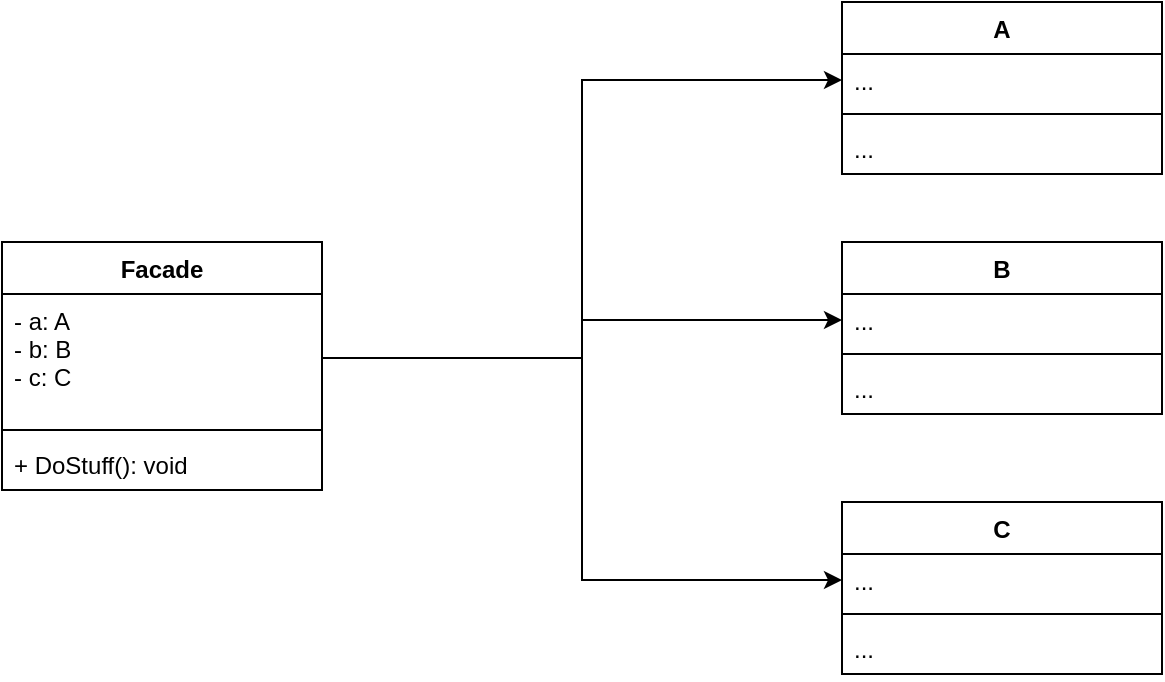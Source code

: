 <mxfile version="13.3.1" type="device"><diagram id="ppSJ3fV0tv8TX09cuetF" name="Page-1"><mxGraphModel dx="1422" dy="816" grid="1" gridSize="10" guides="1" tooltips="1" connect="1" arrows="1" fold="1" page="1" pageScale="1" pageWidth="850" pageHeight="1100" math="0" shadow="0"><root><mxCell id="0"/><mxCell id="1" parent="0"/><mxCell id="gfE9YRHEHj0nN7f9CpJF-1" value="A" style="swimlane;fontStyle=1;align=center;verticalAlign=top;childLayout=stackLayout;horizontal=1;startSize=26;horizontalStack=0;resizeParent=1;resizeParentMax=0;resizeLast=0;collapsible=1;marginBottom=0;" vertex="1" parent="1"><mxGeometry x="570" y="60" width="160" height="86" as="geometry"/></mxCell><mxCell id="gfE9YRHEHj0nN7f9CpJF-2" value="..." style="text;strokeColor=none;fillColor=none;align=left;verticalAlign=top;spacingLeft=4;spacingRight=4;overflow=hidden;rotatable=0;points=[[0,0.5],[1,0.5]];portConstraint=eastwest;" vertex="1" parent="gfE9YRHEHj0nN7f9CpJF-1"><mxGeometry y="26" width="160" height="26" as="geometry"/></mxCell><mxCell id="gfE9YRHEHj0nN7f9CpJF-3" value="" style="line;strokeWidth=1;fillColor=none;align=left;verticalAlign=middle;spacingTop=-1;spacingLeft=3;spacingRight=3;rotatable=0;labelPosition=right;points=[];portConstraint=eastwest;" vertex="1" parent="gfE9YRHEHj0nN7f9CpJF-1"><mxGeometry y="52" width="160" height="8" as="geometry"/></mxCell><mxCell id="gfE9YRHEHj0nN7f9CpJF-4" value="..." style="text;strokeColor=none;fillColor=none;align=left;verticalAlign=top;spacingLeft=4;spacingRight=4;overflow=hidden;rotatable=0;points=[[0,0.5],[1,0.5]];portConstraint=eastwest;" vertex="1" parent="gfE9YRHEHj0nN7f9CpJF-1"><mxGeometry y="60" width="160" height="26" as="geometry"/></mxCell><mxCell id="gfE9YRHEHj0nN7f9CpJF-5" value="B" style="swimlane;fontStyle=1;align=center;verticalAlign=top;childLayout=stackLayout;horizontal=1;startSize=26;horizontalStack=0;resizeParent=1;resizeParentMax=0;resizeLast=0;collapsible=1;marginBottom=0;" vertex="1" parent="1"><mxGeometry x="570" y="180" width="160" height="86" as="geometry"/></mxCell><mxCell id="gfE9YRHEHj0nN7f9CpJF-6" value="..." style="text;strokeColor=none;fillColor=none;align=left;verticalAlign=top;spacingLeft=4;spacingRight=4;overflow=hidden;rotatable=0;points=[[0,0.5],[1,0.5]];portConstraint=eastwest;" vertex="1" parent="gfE9YRHEHj0nN7f9CpJF-5"><mxGeometry y="26" width="160" height="26" as="geometry"/></mxCell><mxCell id="gfE9YRHEHj0nN7f9CpJF-7" value="" style="line;strokeWidth=1;fillColor=none;align=left;verticalAlign=middle;spacingTop=-1;spacingLeft=3;spacingRight=3;rotatable=0;labelPosition=right;points=[];portConstraint=eastwest;" vertex="1" parent="gfE9YRHEHj0nN7f9CpJF-5"><mxGeometry y="52" width="160" height="8" as="geometry"/></mxCell><mxCell id="gfE9YRHEHj0nN7f9CpJF-8" value="..." style="text;strokeColor=none;fillColor=none;align=left;verticalAlign=top;spacingLeft=4;spacingRight=4;overflow=hidden;rotatable=0;points=[[0,0.5],[1,0.5]];portConstraint=eastwest;" vertex="1" parent="gfE9YRHEHj0nN7f9CpJF-5"><mxGeometry y="60" width="160" height="26" as="geometry"/></mxCell><mxCell id="gfE9YRHEHj0nN7f9CpJF-10" value="C" style="swimlane;fontStyle=1;align=center;verticalAlign=top;childLayout=stackLayout;horizontal=1;startSize=26;horizontalStack=0;resizeParent=1;resizeParentMax=0;resizeLast=0;collapsible=1;marginBottom=0;" vertex="1" parent="1"><mxGeometry x="570" y="310" width="160" height="86" as="geometry"/></mxCell><mxCell id="gfE9YRHEHj0nN7f9CpJF-11" value="..." style="text;strokeColor=none;fillColor=none;align=left;verticalAlign=top;spacingLeft=4;spacingRight=4;overflow=hidden;rotatable=0;points=[[0,0.5],[1,0.5]];portConstraint=eastwest;" vertex="1" parent="gfE9YRHEHj0nN7f9CpJF-10"><mxGeometry y="26" width="160" height="26" as="geometry"/></mxCell><mxCell id="gfE9YRHEHj0nN7f9CpJF-12" value="" style="line;strokeWidth=1;fillColor=none;align=left;verticalAlign=middle;spacingTop=-1;spacingLeft=3;spacingRight=3;rotatable=0;labelPosition=right;points=[];portConstraint=eastwest;" vertex="1" parent="gfE9YRHEHj0nN7f9CpJF-10"><mxGeometry y="52" width="160" height="8" as="geometry"/></mxCell><mxCell id="gfE9YRHEHj0nN7f9CpJF-13" value="..." style="text;strokeColor=none;fillColor=none;align=left;verticalAlign=top;spacingLeft=4;spacingRight=4;overflow=hidden;rotatable=0;points=[[0,0.5],[1,0.5]];portConstraint=eastwest;" vertex="1" parent="gfE9YRHEHj0nN7f9CpJF-10"><mxGeometry y="60" width="160" height="26" as="geometry"/></mxCell><mxCell id="gfE9YRHEHj0nN7f9CpJF-14" value="Facade" style="swimlane;fontStyle=1;align=center;verticalAlign=top;childLayout=stackLayout;horizontal=1;startSize=26;horizontalStack=0;resizeParent=1;resizeParentMax=0;resizeLast=0;collapsible=1;marginBottom=0;" vertex="1" parent="1"><mxGeometry x="150" y="180" width="160" height="124" as="geometry"/></mxCell><mxCell id="gfE9YRHEHj0nN7f9CpJF-15" value="- a: A&#10;- b: B&#10;- c: C" style="text;strokeColor=none;fillColor=none;align=left;verticalAlign=top;spacingLeft=4;spacingRight=4;overflow=hidden;rotatable=0;points=[[0,0.5],[1,0.5]];portConstraint=eastwest;" vertex="1" parent="gfE9YRHEHj0nN7f9CpJF-14"><mxGeometry y="26" width="160" height="64" as="geometry"/></mxCell><mxCell id="gfE9YRHEHj0nN7f9CpJF-16" value="" style="line;strokeWidth=1;fillColor=none;align=left;verticalAlign=middle;spacingTop=-1;spacingLeft=3;spacingRight=3;rotatable=0;labelPosition=right;points=[];portConstraint=eastwest;" vertex="1" parent="gfE9YRHEHj0nN7f9CpJF-14"><mxGeometry y="90" width="160" height="8" as="geometry"/></mxCell><mxCell id="gfE9YRHEHj0nN7f9CpJF-17" value="+ DoStuff(): void" style="text;strokeColor=none;fillColor=none;align=left;verticalAlign=top;spacingLeft=4;spacingRight=4;overflow=hidden;rotatable=0;points=[[0,0.5],[1,0.5]];portConstraint=eastwest;" vertex="1" parent="gfE9YRHEHj0nN7f9CpJF-14"><mxGeometry y="98" width="160" height="26" as="geometry"/></mxCell><mxCell id="gfE9YRHEHj0nN7f9CpJF-18" style="edgeStyle=orthogonalEdgeStyle;rounded=0;orthogonalLoop=1;jettySize=auto;html=1;exitX=1;exitY=0.5;exitDx=0;exitDy=0;entryX=0;entryY=0.5;entryDx=0;entryDy=0;" edge="1" parent="1" source="gfE9YRHEHj0nN7f9CpJF-15" target="gfE9YRHEHj0nN7f9CpJF-2"><mxGeometry relative="1" as="geometry"/></mxCell><mxCell id="gfE9YRHEHj0nN7f9CpJF-19" style="edgeStyle=orthogonalEdgeStyle;rounded=0;orthogonalLoop=1;jettySize=auto;html=1;exitX=1;exitY=0.5;exitDx=0;exitDy=0;entryX=0;entryY=0.5;entryDx=0;entryDy=0;" edge="1" parent="1" source="gfE9YRHEHj0nN7f9CpJF-15" target="gfE9YRHEHj0nN7f9CpJF-6"><mxGeometry relative="1" as="geometry"/></mxCell><mxCell id="gfE9YRHEHj0nN7f9CpJF-20" style="edgeStyle=orthogonalEdgeStyle;rounded=0;orthogonalLoop=1;jettySize=auto;html=1;exitX=1;exitY=0.5;exitDx=0;exitDy=0;entryX=0;entryY=0.5;entryDx=0;entryDy=0;" edge="1" parent="1" source="gfE9YRHEHj0nN7f9CpJF-15" target="gfE9YRHEHj0nN7f9CpJF-11"><mxGeometry relative="1" as="geometry"/></mxCell></root></mxGraphModel></diagram></mxfile>